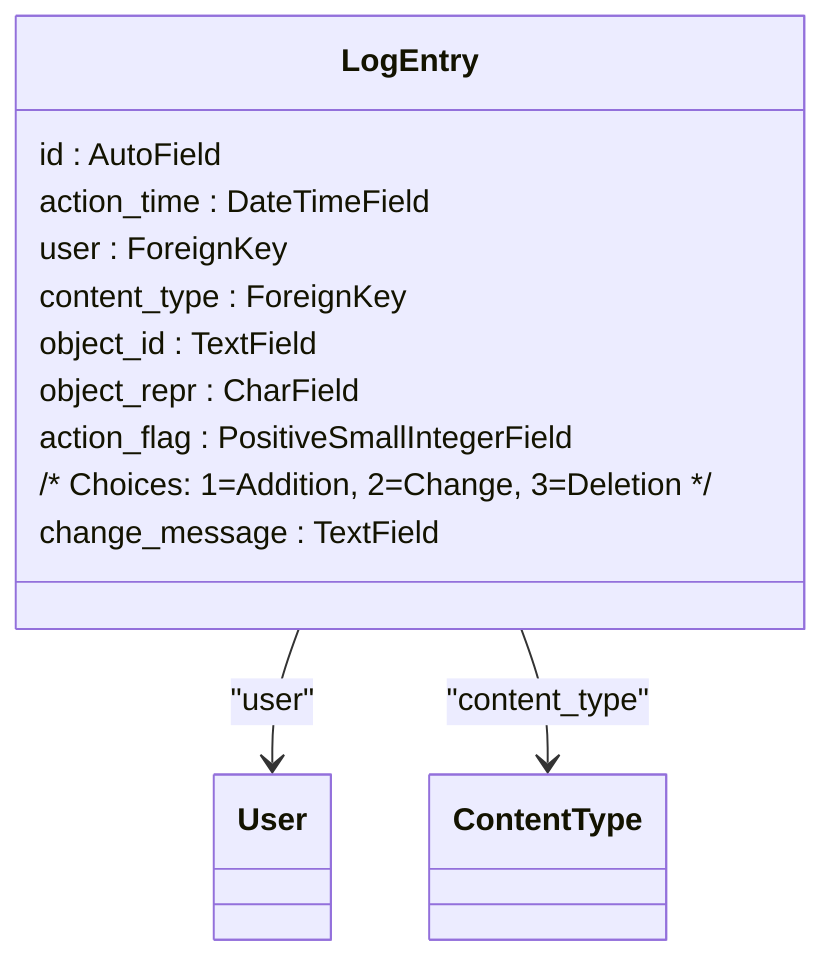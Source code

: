 classDiagram
    class LogEntry {
        id : AutoField
        action_time : DateTimeField
        user : ForeignKey
        content_type : ForeignKey
        object_id : TextField
        object_repr : CharField
        action_flag : PositiveSmallIntegerField
        /* Choices: 1=Addition, 2=Change, 3=Deletion */
        change_message : TextField
    }
    LogEntry --> User : "user"
    LogEntry --> ContentType : "content_type"